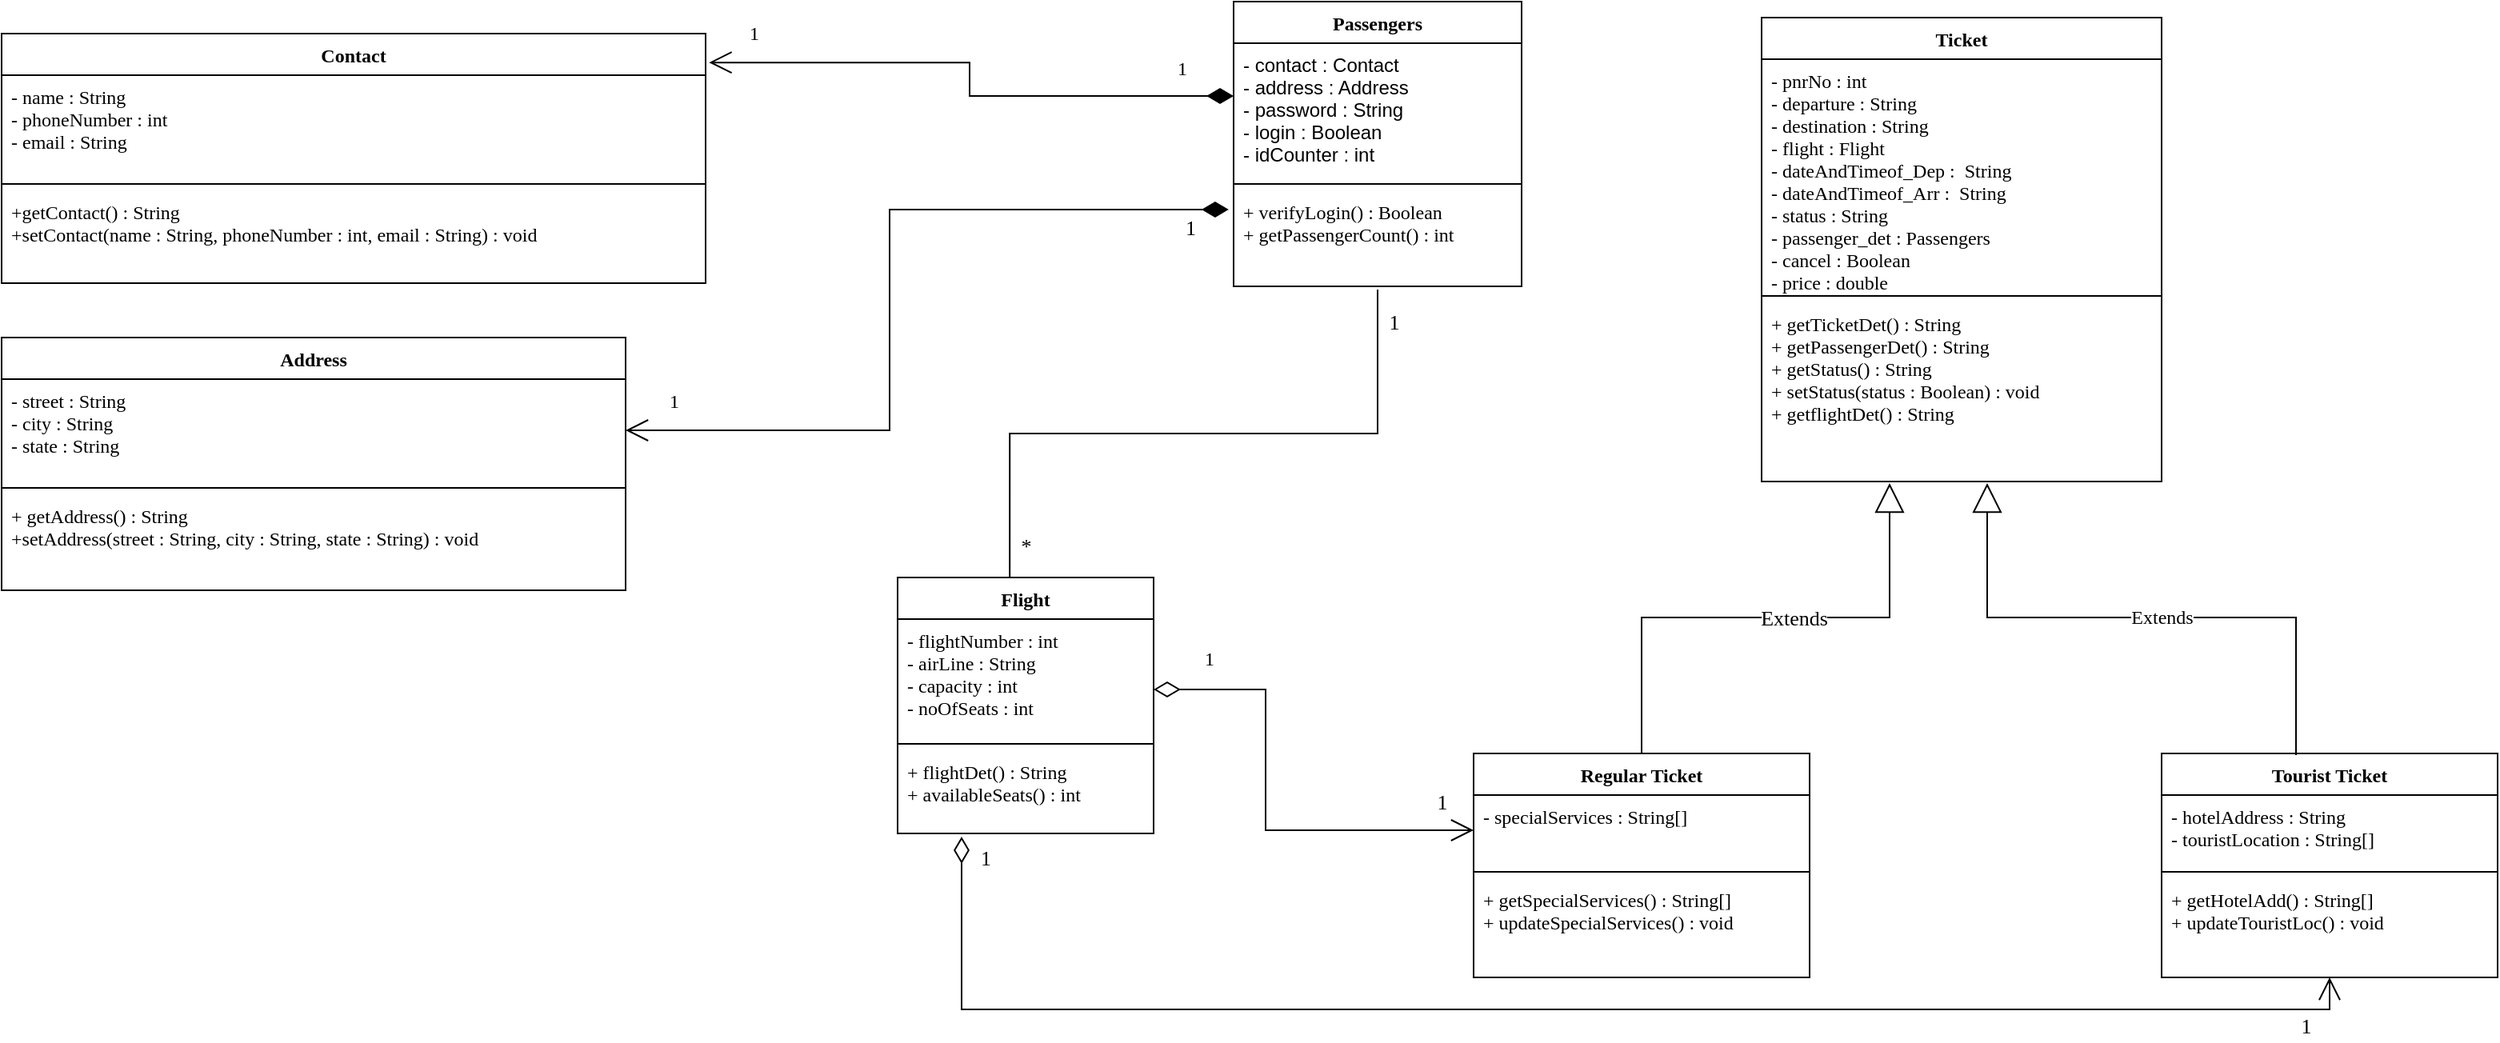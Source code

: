 <mxfile version="15.5.0" type="device"><diagram id="C5RBs43oDa-KdzZeNtuy" name="Page-1"><mxGraphModel dx="2591" dy="786" grid="1" gridSize="10" guides="1" tooltips="1" connect="1" arrows="1" fold="1" page="1" pageScale="1" pageWidth="1169" pageHeight="827" background="none" math="0" shadow="0"><root><mxCell id="WIyWlLk6GJQsqaUBKTNV-0"/><mxCell id="WIyWlLk6GJQsqaUBKTNV-1" parent="WIyWlLk6GJQsqaUBKTNV-0"/><mxCell id="3-xVJ8WteP_-UY9DitFL-0" value="Contact" style="swimlane;fontStyle=1;align=center;verticalAlign=top;childLayout=stackLayout;horizontal=1;startSize=26;horizontalStack=0;resizeParent=1;resizeParentMax=0;resizeLast=0;collapsible=1;marginBottom=0;fontFamily=Verdana;" parent="WIyWlLk6GJQsqaUBKTNV-1" vertex="1"><mxGeometry x="-700" y="150" width="440" height="156" as="geometry"/></mxCell><mxCell id="3-xVJ8WteP_-UY9DitFL-1" value="- name : String&#10;- phoneNumber : int&#10;- email : String" style="text;strokeColor=none;fillColor=none;align=left;verticalAlign=top;spacingLeft=4;spacingRight=4;overflow=hidden;rotatable=0;points=[[0,0.5],[1,0.5]];portConstraint=eastwest;fontFamily=Verdana;" parent="3-xVJ8WteP_-UY9DitFL-0" vertex="1"><mxGeometry y="26" width="440" height="64" as="geometry"/></mxCell><mxCell id="3-xVJ8WteP_-UY9DitFL-2" value="" style="line;strokeWidth=1;fillColor=none;align=left;verticalAlign=middle;spacingTop=-1;spacingLeft=3;spacingRight=3;rotatable=0;labelPosition=right;points=[];portConstraint=eastwest;" parent="3-xVJ8WteP_-UY9DitFL-0" vertex="1"><mxGeometry y="90" width="440" height="8" as="geometry"/></mxCell><mxCell id="3-xVJ8WteP_-UY9DitFL-3" value="+getContact() : String&#10;+setContact(name : String, phoneNumber : int, email : String) : void" style="text;strokeColor=none;fillColor=none;align=left;verticalAlign=top;spacingLeft=4;spacingRight=4;overflow=hidden;rotatable=0;points=[[0,0.5],[1,0.5]];portConstraint=eastwest;fontFamily=Verdana;" parent="3-xVJ8WteP_-UY9DitFL-0" vertex="1"><mxGeometry y="98" width="440" height="58" as="geometry"/></mxCell><mxCell id="3-xVJ8WteP_-UY9DitFL-5" value="Address" style="swimlane;fontStyle=1;align=center;verticalAlign=top;childLayout=stackLayout;horizontal=1;startSize=26;horizontalStack=0;resizeParent=1;resizeParentMax=0;resizeLast=0;collapsible=1;marginBottom=0;fontFamily=Verdana;" parent="WIyWlLk6GJQsqaUBKTNV-1" vertex="1"><mxGeometry x="-700" y="340" width="390" height="158" as="geometry"/></mxCell><mxCell id="3-xVJ8WteP_-UY9DitFL-6" value="- street : String&#10;- city : String&#10;- state : String" style="text;strokeColor=none;fillColor=none;align=left;verticalAlign=top;spacingLeft=4;spacingRight=4;overflow=hidden;rotatable=0;points=[[0,0.5],[1,0.5]];portConstraint=eastwest;fontFamily=Verdana;" parent="3-xVJ8WteP_-UY9DitFL-5" vertex="1"><mxGeometry y="26" width="390" height="64" as="geometry"/></mxCell><mxCell id="3-xVJ8WteP_-UY9DitFL-7" value="" style="line;strokeWidth=1;fillColor=none;align=left;verticalAlign=middle;spacingTop=-1;spacingLeft=3;spacingRight=3;rotatable=0;labelPosition=right;points=[];portConstraint=eastwest;fontFamily=Verdana;" parent="3-xVJ8WteP_-UY9DitFL-5" vertex="1"><mxGeometry y="90" width="390" height="8" as="geometry"/></mxCell><mxCell id="3-xVJ8WteP_-UY9DitFL-8" value="+ getAddress() : String&#10;+setAddress(street : String, city : String, state : String) : void" style="text;strokeColor=none;fillColor=none;align=left;verticalAlign=top;spacingLeft=4;spacingRight=4;overflow=hidden;rotatable=0;points=[[0,0.5],[1,0.5]];portConstraint=eastwest;fontFamily=Verdana;" parent="3-xVJ8WteP_-UY9DitFL-5" vertex="1"><mxGeometry y="98" width="390" height="60" as="geometry"/></mxCell><mxCell id="MVQhfNKU_ebHtH1nQyb3-4" value="&lt;font style=&quot;font-size: 12px&quot;&gt;1&lt;/font&gt;" style="endArrow=open;html=1;endSize=12;startArrow=diamondThin;startSize=14;startFill=1;edgeStyle=orthogonalEdgeStyle;align=left;verticalAlign=bottom;rounded=0;fontFamily=Verdana;entryX=1.005;entryY=0.116;entryDx=0;entryDy=0;entryPerimeter=0;exitX=0;exitY=0.393;exitDx=0;exitDy=0;strokeWidth=1;exitPerimeter=0;" parent="WIyWlLk6GJQsqaUBKTNV-1" source="fzz_3yNC-6b6Atrw8cG_-4" target="3-xVJ8WteP_-UY9DitFL-0" edge="1"><mxGeometry x="-0.785" y="-8" relative="1" as="geometry"><mxPoint x="20" y="190.5" as="sourcePoint"/><mxPoint x="-180" y="185.5" as="targetPoint"/><mxPoint as="offset"/></mxGeometry></mxCell><mxCell id="MVQhfNKU_ebHtH1nQyb3-5" value="&lt;font style=&quot;font-size: 13px&quot;&gt;1&lt;/font&gt;" style="endArrow=open;html=1;endSize=12;startArrow=diamondThin;startSize=14;startFill=1;edgeStyle=orthogonalEdgeStyle;align=left;verticalAlign=bottom;rounded=0;fontFamily=Verdana;entryX=1;entryY=0.5;entryDx=0;entryDy=0;exitX=-0.017;exitY=0.2;exitDx=0;exitDy=0;exitPerimeter=0;" parent="WIyWlLk6GJQsqaUBKTNV-1" source="fzz_3yNC-6b6Atrw8cG_-6" target="3-xVJ8WteP_-UY9DitFL-6" edge="1"><mxGeometry x="-0.887" y="22" relative="1" as="geometry"><mxPoint x="20" y="260" as="sourcePoint"/><mxPoint x="-30" y="400" as="targetPoint"/><mxPoint as="offset"/><Array as="points"><mxPoint x="-145" y="260"/><mxPoint x="-145" y="398"/></Array></mxGeometry></mxCell><mxCell id="MVQhfNKU_ebHtH1nQyb3-6" value="1" style="text;html=1;align=center;verticalAlign=middle;resizable=0;points=[];autosize=1;strokeColor=none;fillColor=none;fontSize=12;fontFamily=Verdana;" parent="WIyWlLk6GJQsqaUBKTNV-1" vertex="1"><mxGeometry x="-240" y="140" width="20" height="20" as="geometry"/></mxCell><mxCell id="MVQhfNKU_ebHtH1nQyb3-7" value="1" style="text;html=1;align=center;verticalAlign=middle;resizable=0;points=[];autosize=1;strokeColor=none;fillColor=none;fontSize=12;fontFamily=Verdana;" parent="WIyWlLk6GJQsqaUBKTNV-1" vertex="1"><mxGeometry x="-290" y="370" width="20" height="20" as="geometry"/></mxCell><mxCell id="dos0XJ2BzfZ9gWIM4tNk-0" value="Ticket" style="swimlane;fontStyle=1;align=center;verticalAlign=top;childLayout=stackLayout;horizontal=1;startSize=26;horizontalStack=0;resizeParent=1;resizeParentMax=0;resizeLast=0;collapsible=1;marginBottom=0;fontFamily=Verdana;" parent="WIyWlLk6GJQsqaUBKTNV-1" vertex="1"><mxGeometry x="400" y="140" width="250" height="290" as="geometry"/></mxCell><mxCell id="dos0XJ2BzfZ9gWIM4tNk-1" value="- pnrNo : int&#10;- departure : String&#10;- destination : String&#10;- flight : Flight&#10;- dateAndTimeof_Dep :  String&#10;- dateAndTimeof_Arr :  String&#10;- status : String&#10;- passenger_det : Passengers&#10;- cancel : Boolean&#10;- price : double" style="text;strokeColor=none;fillColor=none;align=left;verticalAlign=top;spacingLeft=4;spacingRight=4;overflow=hidden;rotatable=0;points=[[0,0.5],[1,0.5]];portConstraint=eastwest;fontFamily=Verdana;" parent="dos0XJ2BzfZ9gWIM4tNk-0" vertex="1"><mxGeometry y="26" width="250" height="144" as="geometry"/></mxCell><mxCell id="dos0XJ2BzfZ9gWIM4tNk-2" value="" style="line;strokeWidth=1;fillColor=none;align=left;verticalAlign=middle;spacingTop=-1;spacingLeft=3;spacingRight=3;rotatable=0;labelPosition=right;points=[];portConstraint=eastwest;" parent="dos0XJ2BzfZ9gWIM4tNk-0" vertex="1"><mxGeometry y="170" width="250" height="8" as="geometry"/></mxCell><mxCell id="dos0XJ2BzfZ9gWIM4tNk-3" value="+ getTicketDet() : String&#10;+ getPassengerDet() : String&#10;+ getStatus() : String&#10;+ setStatus(status : Boolean) : void&#10;+ getflightDet() : String" style="text;strokeColor=none;fillColor=none;align=left;verticalAlign=top;spacingLeft=4;spacingRight=4;overflow=hidden;rotatable=0;points=[[0,0.5],[1,0.5]];portConstraint=eastwest;fontFamily=Verdana;" parent="dos0XJ2BzfZ9gWIM4tNk-0" vertex="1"><mxGeometry y="178" width="250" height="112" as="geometry"/></mxCell><mxCell id="dos0XJ2BzfZ9gWIM4tNk-4" value="Regular Ticket" style="swimlane;fontStyle=1;align=center;verticalAlign=top;childLayout=stackLayout;horizontal=1;startSize=26;horizontalStack=0;resizeParent=1;resizeParentMax=0;resizeLast=0;collapsible=1;marginBottom=0;fontFamily=Verdana;" parent="WIyWlLk6GJQsqaUBKTNV-1" vertex="1"><mxGeometry x="220" y="600" width="210" height="140" as="geometry"/></mxCell><mxCell id="dos0XJ2BzfZ9gWIM4tNk-5" value="- specialServices : String[]&#10;" style="text;strokeColor=none;fillColor=none;align=left;verticalAlign=top;spacingLeft=4;spacingRight=4;overflow=hidden;rotatable=0;points=[[0,0.5],[1,0.5]];portConstraint=eastwest;fontFamily=Verdana;" parent="dos0XJ2BzfZ9gWIM4tNk-4" vertex="1"><mxGeometry y="26" width="210" height="44" as="geometry"/></mxCell><mxCell id="dos0XJ2BzfZ9gWIM4tNk-6" value="" style="line;strokeWidth=1;fillColor=none;align=left;verticalAlign=middle;spacingTop=-1;spacingLeft=3;spacingRight=3;rotatable=0;labelPosition=right;points=[];portConstraint=eastwest;fontFamily=Verdana;" parent="dos0XJ2BzfZ9gWIM4tNk-4" vertex="1"><mxGeometry y="70" width="210" height="8" as="geometry"/></mxCell><mxCell id="dos0XJ2BzfZ9gWIM4tNk-7" value="+ getSpecialServices() : String[]&#10;+ updateSpecialServices() : void" style="text;strokeColor=none;fillColor=none;align=left;verticalAlign=top;spacingLeft=4;spacingRight=4;overflow=hidden;rotatable=0;points=[[0,0.5],[1,0.5]];portConstraint=eastwest;fontFamily=Verdana;" parent="dos0XJ2BzfZ9gWIM4tNk-4" vertex="1"><mxGeometry y="78" width="210" height="62" as="geometry"/></mxCell><mxCell id="dos0XJ2BzfZ9gWIM4tNk-8" value="Tourist Ticket" style="swimlane;fontStyle=1;align=center;verticalAlign=top;childLayout=stackLayout;horizontal=1;startSize=26;horizontalStack=0;resizeParent=1;resizeParentMax=0;resizeLast=0;collapsible=1;marginBottom=0;fontFamily=Verdana;" parent="WIyWlLk6GJQsqaUBKTNV-1" vertex="1"><mxGeometry x="650" y="600" width="210" height="140" as="geometry"/></mxCell><mxCell id="dos0XJ2BzfZ9gWIM4tNk-9" value="- hotelAddress : String&#10;- touristLocation : String[]" style="text;strokeColor=none;fillColor=none;align=left;verticalAlign=top;spacingLeft=4;spacingRight=4;overflow=hidden;rotatable=0;points=[[0,0.5],[1,0.5]];portConstraint=eastwest;fontFamily=Verdana;" parent="dos0XJ2BzfZ9gWIM4tNk-8" vertex="1"><mxGeometry y="26" width="210" height="44" as="geometry"/></mxCell><mxCell id="dos0XJ2BzfZ9gWIM4tNk-10" value="" style="line;strokeWidth=1;fillColor=none;align=left;verticalAlign=middle;spacingTop=-1;spacingLeft=3;spacingRight=3;rotatable=0;labelPosition=right;points=[];portConstraint=eastwest;fontFamily=Verdana;" parent="dos0XJ2BzfZ9gWIM4tNk-8" vertex="1"><mxGeometry y="70" width="210" height="8" as="geometry"/></mxCell><mxCell id="dos0XJ2BzfZ9gWIM4tNk-11" value="+ getHotelAdd() : String[]&#10;+ updateTouristLoc() : void" style="text;strokeColor=none;fillColor=none;align=left;verticalAlign=top;spacingLeft=4;spacingRight=4;overflow=hidden;rotatable=0;points=[[0,0.5],[1,0.5]];portConstraint=eastwest;fontFamily=Verdana;" parent="dos0XJ2BzfZ9gWIM4tNk-8" vertex="1"><mxGeometry y="78" width="210" height="62" as="geometry"/></mxCell><mxCell id="dos0XJ2BzfZ9gWIM4tNk-14" value="Flight" style="swimlane;fontStyle=1;align=center;verticalAlign=top;childLayout=stackLayout;horizontal=1;startSize=26;horizontalStack=0;resizeParent=1;resizeParentMax=0;resizeLast=0;collapsible=1;marginBottom=0;fontFamily=Verdana;fontSize=12;" parent="WIyWlLk6GJQsqaUBKTNV-1" vertex="1"><mxGeometry x="-140" y="490" width="160" height="160" as="geometry"/></mxCell><mxCell id="dos0XJ2BzfZ9gWIM4tNk-15" value="- flightNumber : int&#10;- airLine : String&#10;- capacity : int&#10;- noOfSeats : int" style="text;strokeColor=none;fillColor=none;align=left;verticalAlign=top;spacingLeft=4;spacingRight=4;overflow=hidden;rotatable=0;points=[[0,0.5],[1,0.5]];portConstraint=eastwest;fontFamily=Verdana;fontSize=12;" parent="dos0XJ2BzfZ9gWIM4tNk-14" vertex="1"><mxGeometry y="26" width="160" height="74" as="geometry"/></mxCell><mxCell id="dos0XJ2BzfZ9gWIM4tNk-16" value="" style="line;strokeWidth=1;fillColor=none;align=left;verticalAlign=middle;spacingTop=-1;spacingLeft=3;spacingRight=3;rotatable=0;labelPosition=right;points=[];portConstraint=eastwest;fontFamily=Verdana;fontSize=12;" parent="dos0XJ2BzfZ9gWIM4tNk-14" vertex="1"><mxGeometry y="100" width="160" height="8" as="geometry"/></mxCell><mxCell id="dos0XJ2BzfZ9gWIM4tNk-17" value="+ flightDet() : String&#10;+ availableSeats() : int" style="text;strokeColor=none;fillColor=none;align=left;verticalAlign=top;spacingLeft=4;spacingRight=4;overflow=hidden;rotatable=0;points=[[0,0.5],[1,0.5]];portConstraint=eastwest;fontFamily=Verdana;fontSize=12;" parent="dos0XJ2BzfZ9gWIM4tNk-14" vertex="1"><mxGeometry y="108" width="160" height="52" as="geometry"/></mxCell><mxCell id="fzz_3yNC-6b6Atrw8cG_-3" value="Passengers" style="swimlane;fontStyle=1;align=center;verticalAlign=top;childLayout=stackLayout;horizontal=1;startSize=26;horizontalStack=0;resizeParent=1;resizeParentMax=0;resizeLast=0;collapsible=1;marginBottom=0;fontFamily=Verdana;" parent="WIyWlLk6GJQsqaUBKTNV-1" vertex="1"><mxGeometry x="70" y="130" width="180" height="178" as="geometry"/></mxCell><mxCell id="fzz_3yNC-6b6Atrw8cG_-4" value="- contact : Contact&#10;- address : Address&#10;- password : String&#10;- login : Boolean&#10;- idCounter : int" style="text;strokeColor=none;fillColor=none;align=left;verticalAlign=top;spacingLeft=4;spacingRight=4;overflow=hidden;rotatable=0;points=[[0,0.5],[1,0.5]];portConstraint=eastwest;" parent="fzz_3yNC-6b6Atrw8cG_-3" vertex="1"><mxGeometry y="26" width="180" height="84" as="geometry"/></mxCell><mxCell id="fzz_3yNC-6b6Atrw8cG_-5" value="" style="line;strokeWidth=1;fillColor=none;align=left;verticalAlign=middle;spacingTop=-1;spacingLeft=3;spacingRight=3;rotatable=0;labelPosition=right;points=[];portConstraint=eastwest;" parent="fzz_3yNC-6b6Atrw8cG_-3" vertex="1"><mxGeometry y="110" width="180" height="8" as="geometry"/></mxCell><mxCell id="fzz_3yNC-6b6Atrw8cG_-6" value="+ verifyLogin() : Boolean&#10;+ getPassengerCount() : int" style="text;strokeColor=none;fillColor=none;align=left;verticalAlign=top;spacingLeft=4;spacingRight=4;overflow=hidden;rotatable=0;points=[[0,0.5],[1,0.5]];portConstraint=eastwest;fontFamily=Verdana;" parent="fzz_3yNC-6b6Atrw8cG_-3" vertex="1"><mxGeometry y="118" width="180" height="60" as="geometry"/></mxCell><mxCell id="Mr-GV0Gc8nJGZS1BI0ZY-2" value="&lt;font style=&quot;font-size: 13px&quot;&gt;Extends&lt;/font&gt;" style="endArrow=block;endSize=16;endFill=0;html=1;rounded=0;fontFamily=Verdana;edgeStyle=orthogonalEdgeStyle;exitX=0.5;exitY=0;exitDx=0;exitDy=0;entryX=0.32;entryY=1.009;entryDx=0;entryDy=0;entryPerimeter=0;" parent="WIyWlLk6GJQsqaUBKTNV-1" source="dos0XJ2BzfZ9gWIM4tNk-4" target="dos0XJ2BzfZ9gWIM4tNk-3" edge="1"><mxGeometry x="0.111" width="160" relative="1" as="geometry"><mxPoint x="330" y="560" as="sourcePoint"/><mxPoint x="490" y="550" as="targetPoint"/><mxPoint as="offset"/></mxGeometry></mxCell><mxCell id="Mr-GV0Gc8nJGZS1BI0ZY-3" value="&lt;font style=&quot;font-size: 12px&quot;&gt;Extends&lt;/font&gt;" style="endArrow=block;endSize=16;endFill=0;html=1;rounded=0;fontFamily=Verdana;edgeStyle=orthogonalEdgeStyle;exitX=0.4;exitY=0.007;exitDx=0;exitDy=0;exitPerimeter=0;entryX=0.564;entryY=1.009;entryDx=0;entryDy=0;entryPerimeter=0;" parent="WIyWlLk6GJQsqaUBKTNV-1" source="dos0XJ2BzfZ9gWIM4tNk-8" target="dos0XJ2BzfZ9gWIM4tNk-3" edge="1"><mxGeometry x="-0.063" width="160" relative="1" as="geometry"><mxPoint x="670" y="558.99" as="sourcePoint"/><mxPoint x="590" y="450" as="targetPoint"/><mxPoint as="offset"/></mxGeometry></mxCell><mxCell id="yXViY6NNpkq3aQuRa9x2-0" value="1" style="endArrow=open;html=1;endSize=12;startArrow=diamondThin;startSize=14;startFill=0;edgeStyle=orthogonalEdgeStyle;align=left;verticalAlign=bottom;rounded=0;entryX=0;entryY=0.5;entryDx=0;entryDy=0;fontFamily=Verdana;fontSize=12;" edge="1" parent="WIyWlLk6GJQsqaUBKTNV-1" target="dos0XJ2BzfZ9gWIM4tNk-5"><mxGeometry x="-0.792" y="10" relative="1" as="geometry"><mxPoint x="20" y="560" as="sourcePoint"/><mxPoint x="180" y="560" as="targetPoint"/><Array as="points"><mxPoint x="90" y="560"/><mxPoint x="90" y="648"/></Array><mxPoint as="offset"/></mxGeometry></mxCell><mxCell id="yXViY6NNpkq3aQuRa9x2-1" value="&lt;font style=&quot;font-size: 13px&quot;&gt;1&lt;/font&gt;" style="endArrow=open;html=1;endSize=12;startArrow=diamondThin;startSize=14;startFill=0;edgeStyle=orthogonalEdgeStyle;align=left;verticalAlign=bottom;rounded=0;fontFamily=Verdana;fontSize=12;exitX=0.25;exitY=1.038;exitDx=0;exitDy=0;exitPerimeter=0;" edge="1" parent="WIyWlLk6GJQsqaUBKTNV-1" source="dos0XJ2BzfZ9gWIM4tNk-17" target="dos0XJ2BzfZ9gWIM4tNk-11"><mxGeometry x="-0.95" y="10" relative="1" as="geometry"><mxPoint x="-100" y="680" as="sourcePoint"/><mxPoint x="240" y="790" as="targetPoint"/><Array as="points"><mxPoint x="-100" y="760"/><mxPoint x="755" y="760"/></Array><mxPoint as="offset"/></mxGeometry></mxCell><mxCell id="yXViY6NNpkq3aQuRa9x2-4" value="" style="endArrow=none;html=1;edgeStyle=orthogonalEdgeStyle;rounded=0;fontFamily=Verdana;fontSize=13;entryX=0.5;entryY=1.033;entryDx=0;entryDy=0;entryPerimeter=0;exitX=0.438;exitY=0;exitDx=0;exitDy=0;exitPerimeter=0;" edge="1" parent="WIyWlLk6GJQsqaUBKTNV-1" source="dos0XJ2BzfZ9gWIM4tNk-14" target="fzz_3yNC-6b6Atrw8cG_-6"><mxGeometry relative="1" as="geometry"><mxPoint x="-70" y="429" as="sourcePoint"/><mxPoint x="90" y="429" as="targetPoint"/><Array as="points"><mxPoint x="-70" y="400"/><mxPoint x="160" y="400"/></Array></mxGeometry></mxCell><mxCell id="yXViY6NNpkq3aQuRa9x2-7" value="1" style="text;html=1;align=center;verticalAlign=middle;resizable=0;points=[];autosize=1;strokeColor=none;fillColor=none;fontSize=13;fontFamily=Verdana;" vertex="1" parent="WIyWlLk6GJQsqaUBKTNV-1"><mxGeometry x="160" y="320" width="20" height="20" as="geometry"/></mxCell><mxCell id="yXViY6NNpkq3aQuRa9x2-8" value="*" style="text;html=1;align=center;verticalAlign=middle;resizable=0;points=[];autosize=1;strokeColor=none;fillColor=none;fontSize=13;fontFamily=Verdana;" vertex="1" parent="WIyWlLk6GJQsqaUBKTNV-1"><mxGeometry x="-70" y="460" width="20" height="20" as="geometry"/></mxCell><mxCell id="yXViY6NNpkq3aQuRa9x2-9" value="1" style="text;html=1;align=center;verticalAlign=middle;resizable=0;points=[];autosize=1;strokeColor=none;fillColor=none;fontSize=13;fontFamily=Verdana;" vertex="1" parent="WIyWlLk6GJQsqaUBKTNV-1"><mxGeometry x="190" y="620" width="20" height="20" as="geometry"/></mxCell><mxCell id="yXViY6NNpkq3aQuRa9x2-10" value="1" style="text;html=1;align=center;verticalAlign=middle;resizable=0;points=[];autosize=1;strokeColor=none;fillColor=none;fontSize=13;fontFamily=Verdana;" vertex="1" parent="WIyWlLk6GJQsqaUBKTNV-1"><mxGeometry x="730" y="760" width="20" height="20" as="geometry"/></mxCell></root></mxGraphModel></diagram></mxfile>